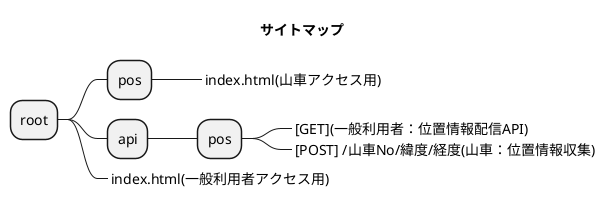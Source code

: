 @startmindmap sitemap
title サイトマップ
* root
** pos
***_ index.html(山車アクセス用)
** api
*** pos
****_ [GET](一般利用者：位置情報配信API)
****_ [POST] /山車No/緯度/経度(山車：位置情報収集)
**_ index.html(一般利用者アクセス用)
@endmindmap
